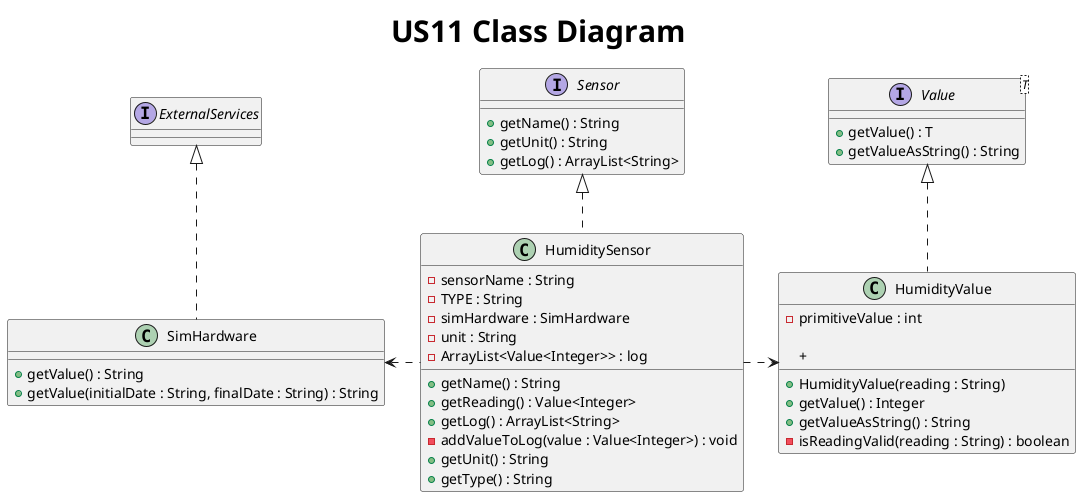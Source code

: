 @startuml
title <size: 30> US11 Class Diagram

interface Sensor {
    + getName() : String
    + getUnit() : String
    + getLog() : ArrayList<String>
}

interface Value<T> {
    + getValue() : T
    + getValueAsString() : String
}

class SimHardware {
     + getValue() : String
     + getValue(initialDate : String, finalDate : String) : String
}

class HumiditySensor {
    - sensorName : String
    - TYPE : String
    - simHardware : SimHardware
    - unit : String
    - ArrayList<Value<Integer>> : log

    + getName() : String
    + getReading() : Value<Integer>
    + getLog() : ArrayList<String>
    - addValueToLog(value : Value<Integer>) : void
    + getUnit() : String
    + getType() : String
}

class HumidityValue {
    - primitiveValue : int

    +
    + HumidityValue(reading : String)
    + getValue() : Integer
    + getValueAsString() : String
    - isReadingValid(reading : String) : boolean
}

interface ExternalServices{
}

Value <|.. HumidityValue
Sensor <|.. HumiditySensor
HumiditySensor .right.> HumidityValue
HumiditySensor .left.> SimHardware
ExternalServices <|.. SimHardware

@enduml